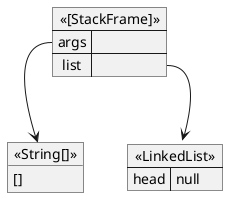 @startuml
map "<<[StackFrame]>>" as _0f07b6f2a31cbd2e26428c51e8660b0dffe6e352 {
  args =>
  list =>
}
object "<<String[]>>" as _bdb37fd1fa1b13d2c62e42aa9a27afaa093a1889 {
  []
}
map "<<LinkedList>>" as _d239d2a0e8a5c6c1ed6c20afee1d1e687460f071 {
  head => null
}
_0f07b6f2a31cbd2e26428c51e8660b0dffe6e352::args ==> _bdb37fd1fa1b13d2c62e42aa9a27afaa093a1889
_0f07b6f2a31cbd2e26428c51e8660b0dffe6e352::list ==> _d239d2a0e8a5c6c1ed6c20afee1d1e687460f071
@enduml
